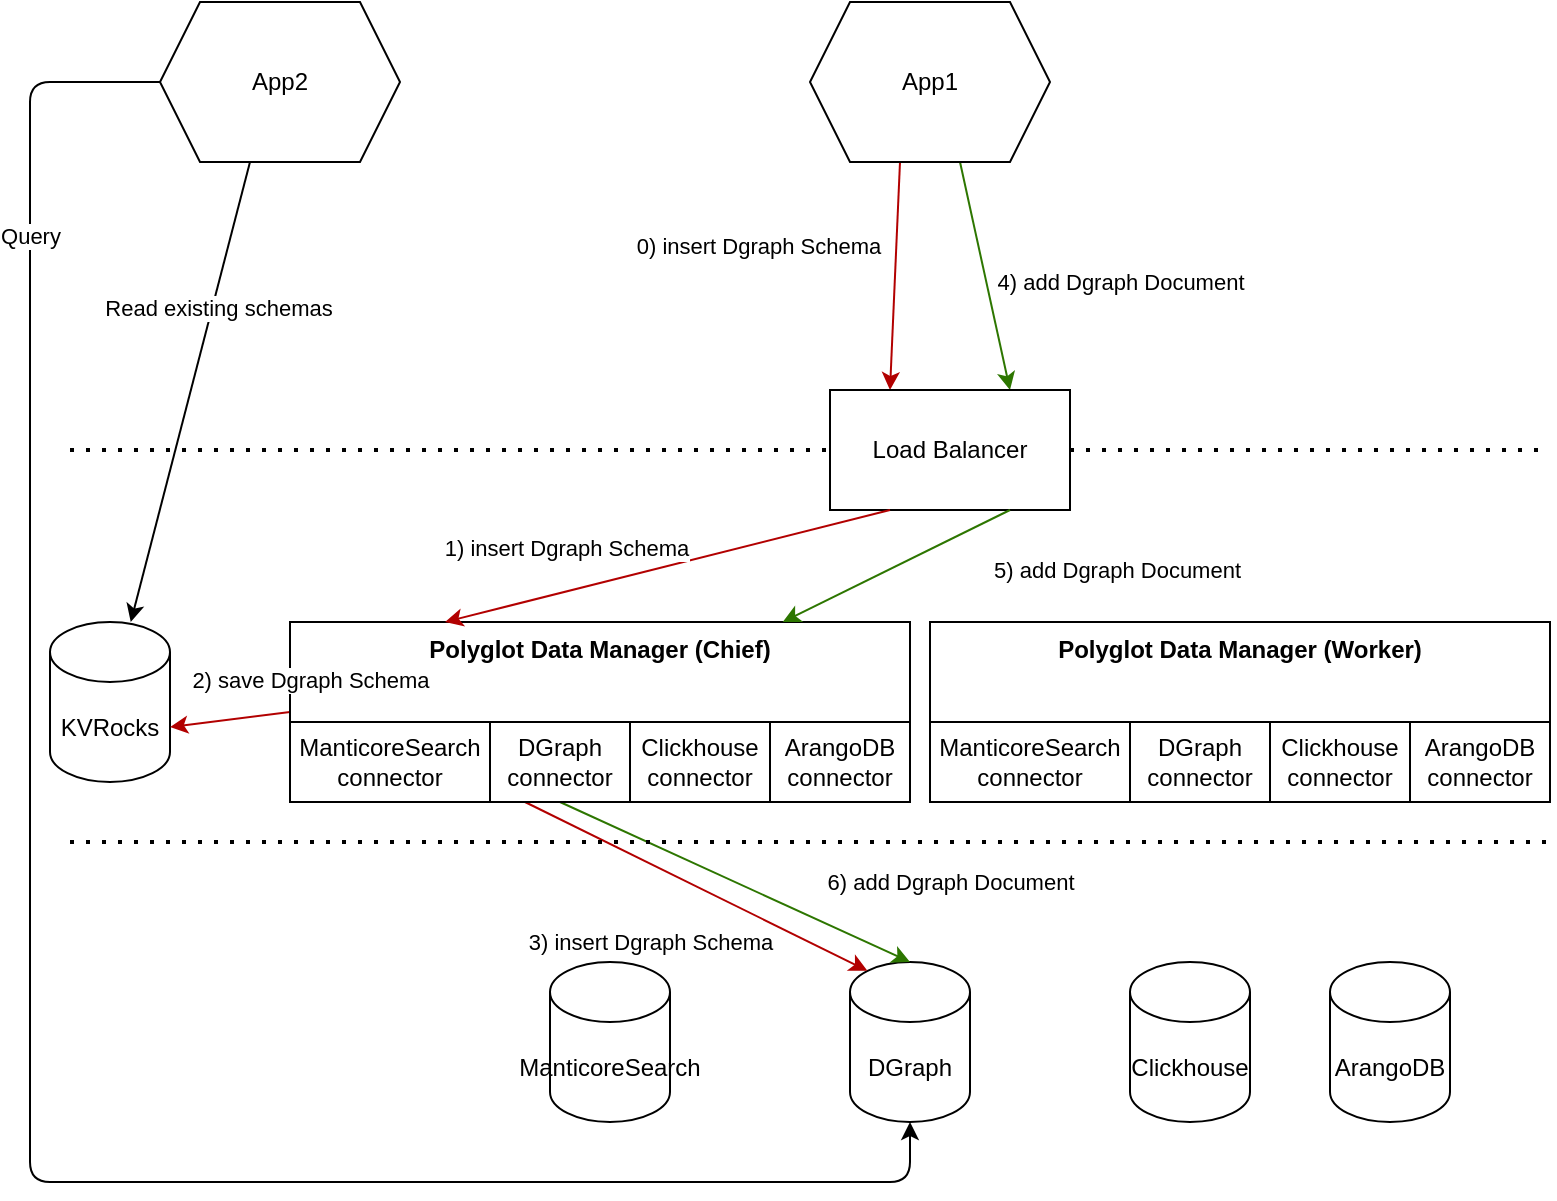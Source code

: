 <mxfile>
    <diagram id="bwxnhTxmDylNp7IjpQdd" name="Page-1">
        <mxGraphModel dx="920" dy="1929" grid="1" gridSize="10" guides="1" tooltips="1" connect="1" arrows="1" fold="1" page="1" pageScale="1" pageWidth="827" pageHeight="1169" background="#ffffff" math="0" shadow="0">
            <root>
                <mxCell id="0"/>
                <mxCell id="1" parent="0"/>
                <mxCell id="22" value="ManticoreSearch" style="shape=cylinder3;whiteSpace=wrap;html=1;boundedLbl=1;backgroundOutline=1;size=15;" parent="1" vertex="1">
                    <mxGeometry x="310" y="50" width="60" height="80" as="geometry"/>
                </mxCell>
                <mxCell id="23" value="DGraph" style="shape=cylinder3;whiteSpace=wrap;html=1;boundedLbl=1;backgroundOutline=1;size=15;" parent="1" vertex="1">
                    <mxGeometry x="460" y="50" width="60" height="80" as="geometry"/>
                </mxCell>
                <mxCell id="26" value="KVRocks" style="shape=cylinder3;whiteSpace=wrap;html=1;boundedLbl=1;backgroundOutline=1;size=15;" parent="1" vertex="1">
                    <mxGeometry x="60" y="-120" width="60" height="80" as="geometry"/>
                </mxCell>
                <mxCell id="27" value="Clickhouse" style="shape=cylinder3;whiteSpace=wrap;html=1;boundedLbl=1;backgroundOutline=1;size=15;" parent="1" vertex="1">
                    <mxGeometry x="600" y="50" width="60" height="80" as="geometry"/>
                </mxCell>
                <mxCell id="40" style="edgeStyle=none;html=1;exitX=0;exitY=0.5;exitDx=0;exitDy=0;entryX=1;entryY=0;entryDx=0;entryDy=52.5;entryPerimeter=0;fillColor=#e51400;strokeColor=#B20000;" parent="1" source="28" target="26" edge="1">
                    <mxGeometry relative="1" as="geometry"/>
                </mxCell>
                <mxCell id="28" value="&lt;b&gt;Polyglot Data Manager (Chief)&lt;/b&gt;" style="rounded=0;whiteSpace=wrap;html=1;verticalAlign=top;" parent="1" vertex="1">
                    <mxGeometry x="180" y="-120" width="310" height="90" as="geometry"/>
                </mxCell>
                <mxCell id="38" style="edgeStyle=none;html=1;exitX=0.375;exitY=1;exitDx=0;exitDy=0;fillColor=#e51400;strokeColor=#B20000;entryX=0.25;entryY=0;entryDx=0;entryDy=0;" parent="1" source="30" target="64" edge="1">
                    <mxGeometry relative="1" as="geometry"/>
                </mxCell>
                <mxCell id="39" value="0) insert Dgraph Schema" style="edgeLabel;html=1;align=center;verticalAlign=middle;resizable=0;points=[];" parent="38" vertex="1" connectable="0">
                    <mxGeometry x="-0.171" y="2" relative="1" as="geometry">
                        <mxPoint x="-71" y="-6" as="offset"/>
                    </mxGeometry>
                </mxCell>
                <mxCell id="42" style="edgeStyle=none;html=1;exitX=0.625;exitY=1;exitDx=0;exitDy=0;entryX=0.75;entryY=0;entryDx=0;entryDy=0;fillColor=#60a917;strokeColor=#2D7600;" parent="1" source="30" target="64" edge="1">
                    <mxGeometry relative="1" as="geometry"/>
                </mxCell>
                <mxCell id="30" value="App1" style="shape=hexagon;perimeter=hexagonPerimeter2;whiteSpace=wrap;html=1;fixedSize=1;" parent="1" vertex="1">
                    <mxGeometry x="440" y="-430" width="120" height="80" as="geometry"/>
                </mxCell>
                <mxCell id="31" value="" style="endArrow=none;dashed=1;html=1;dashPattern=1 3;strokeWidth=2;startArrow=none;" parent="1" source="64" edge="1">
                    <mxGeometry width="50" height="50" relative="1" as="geometry">
                        <mxPoint x="70" y="-160" as="sourcePoint"/>
                        <mxPoint x="810" y="-206" as="targetPoint"/>
                    </mxGeometry>
                </mxCell>
                <mxCell id="32" value="ManticoreSearch connector" style="rounded=0;whiteSpace=wrap;html=1;" parent="1" vertex="1">
                    <mxGeometry x="180" y="-70" width="100" height="40" as="geometry"/>
                </mxCell>
                <mxCell id="36" style="edgeStyle=none;html=1;exitX=0.5;exitY=1;exitDx=0;exitDy=0;entryX=0.5;entryY=0;entryDx=0;entryDy=0;entryPerimeter=0;fillColor=#60a917;strokeColor=#2D7600;" parent="1" source="33" target="23" edge="1">
                    <mxGeometry relative="1" as="geometry"/>
                </mxCell>
                <mxCell id="46" style="edgeStyle=none;html=1;exitX=0.25;exitY=1;exitDx=0;exitDy=0;entryX=0.145;entryY=0;entryDx=0;entryDy=4.35;entryPerimeter=0;fillColor=#e51400;strokeColor=#B20000;" parent="1" source="33" target="23" edge="1">
                    <mxGeometry relative="1" as="geometry"/>
                </mxCell>
                <mxCell id="33" value="DGraph connector" style="rounded=0;whiteSpace=wrap;html=1;" parent="1" vertex="1">
                    <mxGeometry x="280" y="-70" width="70" height="40" as="geometry"/>
                </mxCell>
                <mxCell id="34" value="Clickhouse connector" style="rounded=0;whiteSpace=wrap;html=1;" parent="1" vertex="1">
                    <mxGeometry x="350" y="-70" width="70" height="40" as="geometry"/>
                </mxCell>
                <mxCell id="41" value="2) save Dgraph Schema" style="edgeLabel;html=1;align=center;verticalAlign=middle;resizable=0;points=[];" parent="1" vertex="1" connectable="0">
                    <mxGeometry x="189.996" y="-90.002" as="geometry">
                        <mxPoint y="-1" as="offset"/>
                    </mxGeometry>
                </mxCell>
                <mxCell id="44" value="4) add Dgraph Document" style="edgeLabel;html=1;align=center;verticalAlign=middle;resizable=0;points=[];" parent="1" vertex="1" connectable="0">
                    <mxGeometry x="594.996" y="-290.002" as="geometry"/>
                </mxCell>
                <mxCell id="45" value="6) add Dgraph Document" style="edgeLabel;html=1;align=center;verticalAlign=middle;resizable=0;points=[];" parent="1" vertex="1" connectable="0">
                    <mxGeometry x="509.996" y="9.998" as="geometry"/>
                </mxCell>
                <mxCell id="48" value="3) insert Dgraph Schema" style="text;html=1;align=center;verticalAlign=middle;resizable=0;points=[];autosize=1;strokeColor=none;fillColor=none;fontSize=11;" parent="1" vertex="1">
                    <mxGeometry x="290" y="30" width="140" height="20" as="geometry"/>
                </mxCell>
                <mxCell id="49" value="ArangoDB connector" style="rounded=0;whiteSpace=wrap;html=1;" parent="1" vertex="1">
                    <mxGeometry x="420" y="-70" width="70" height="40" as="geometry"/>
                </mxCell>
                <mxCell id="50" value="ArangoDB" style="shape=cylinder3;whiteSpace=wrap;html=1;boundedLbl=1;backgroundOutline=1;size=15;" parent="1" vertex="1">
                    <mxGeometry x="700" y="50" width="60" height="80" as="geometry"/>
                </mxCell>
                <mxCell id="52" value="" style="endArrow=none;dashed=1;html=1;dashPattern=1 3;strokeWidth=2;" parent="1" edge="1">
                    <mxGeometry width="50" height="50" relative="1" as="geometry">
                        <mxPoint x="70" y="-10" as="sourcePoint"/>
                        <mxPoint x="810" y="-10" as="targetPoint"/>
                    </mxGeometry>
                </mxCell>
                <mxCell id="54" style="edgeStyle=none;html=1;exitX=0;exitY=0.5;exitDx=0;exitDy=0;entryX=0.5;entryY=1;entryDx=0;entryDy=0;entryPerimeter=0;" parent="1" source="53" target="23" edge="1">
                    <mxGeometry relative="1" as="geometry">
                        <mxPoint x="500" y="150" as="targetPoint"/>
                        <Array as="points">
                            <mxPoint x="50" y="-390"/>
                            <mxPoint x="50" y="-290"/>
                            <mxPoint x="50" y="-10"/>
                            <mxPoint x="50" y="160"/>
                            <mxPoint x="336" y="160"/>
                            <mxPoint x="490" y="160"/>
                        </Array>
                    </mxGeometry>
                </mxCell>
                <mxCell id="55" value="Query" style="edgeLabel;html=1;align=center;verticalAlign=middle;resizable=0;points=[];" parent="54" vertex="1" connectable="0">
                    <mxGeometry x="-0.156" relative="1" as="geometry">
                        <mxPoint y="-316" as="offset"/>
                    </mxGeometry>
                </mxCell>
                <mxCell id="57" style="edgeStyle=none;html=1;exitX=0.375;exitY=1;exitDx=0;exitDy=0;" parent="1" source="53" target="26" edge="1">
                    <mxGeometry relative="1" as="geometry"/>
                </mxCell>
                <mxCell id="58" value="Read existing schemas" style="edgeLabel;html=1;align=center;verticalAlign=middle;resizable=0;points=[];" parent="57" vertex="1" connectable="0">
                    <mxGeometry x="-0.371" y="3" relative="1" as="geometry">
                        <mxPoint as="offset"/>
                    </mxGeometry>
                </mxCell>
                <mxCell id="53" value="App2" style="shape=hexagon;perimeter=hexagonPerimeter2;whiteSpace=wrap;html=1;fixedSize=1;" parent="1" vertex="1">
                    <mxGeometry x="115" y="-430" width="120" height="80" as="geometry"/>
                </mxCell>
                <mxCell id="64" value="Load Balancer" style="rounded=0;whiteSpace=wrap;html=1;" parent="1" vertex="1">
                    <mxGeometry x="450" y="-236" width="120" height="60" as="geometry"/>
                </mxCell>
                <mxCell id="65" value="" style="endArrow=none;dashed=1;html=1;dashPattern=1 3;strokeWidth=2;" parent="1" target="64" edge="1">
                    <mxGeometry width="50" height="50" relative="1" as="geometry">
                        <mxPoint x="70" y="-206" as="sourcePoint"/>
                        <mxPoint x="730" y="-206" as="targetPoint"/>
                    </mxGeometry>
                </mxCell>
                <mxCell id="68" style="edgeStyle=none;html=1;exitX=0.25;exitY=1;exitDx=0;exitDy=0;fillColor=#e51400;strokeColor=#B20000;entryX=0.25;entryY=0;entryDx=0;entryDy=0;" parent="1" source="64" target="28" edge="1">
                    <mxGeometry relative="1" as="geometry">
                        <mxPoint x="495" y="-340" as="sourcePoint"/>
                        <mxPoint x="490" y="-226" as="targetPoint"/>
                    </mxGeometry>
                </mxCell>
                <mxCell id="69" value="1) insert Dgraph Schema" style="edgeLabel;html=1;align=center;verticalAlign=middle;resizable=0;points=[];" parent="68" vertex="1" connectable="0">
                    <mxGeometry x="-0.171" y="2" relative="1" as="geometry">
                        <mxPoint x="-71" y="-6" as="offset"/>
                    </mxGeometry>
                </mxCell>
                <mxCell id="73" style="edgeStyle=none;html=1;exitX=0.75;exitY=1;exitDx=0;exitDy=0;fillColor=#60a917;strokeColor=#2D7600;" parent="1" source="64" target="28" edge="1">
                    <mxGeometry relative="1" as="geometry">
                        <mxPoint x="525" y="-340" as="sourcePoint"/>
                        <mxPoint x="550" y="-226" as="targetPoint"/>
                    </mxGeometry>
                </mxCell>
                <mxCell id="74" value="&lt;span style=&quot;color: rgb(0 , 0 , 0) ; font-family: &amp;#34;helvetica&amp;#34; ; font-size: 11px ; font-style: normal ; font-weight: 400 ; letter-spacing: normal ; text-align: center ; text-indent: 0px ; text-transform: none ; word-spacing: 0px ; background-color: rgb(255 , 255 , 255) ; display: inline ; float: none&quot;&gt;5) add Dgraph Document&lt;/span&gt;" style="text;whiteSpace=wrap;html=1;" parent="1" vertex="1">
                    <mxGeometry x="530" y="-160" width="150" height="30" as="geometry"/>
                </mxCell>
                <mxCell id="59" value="&lt;b&gt;Polyglot Data Manager (Worker)&lt;/b&gt;" style="rounded=0;whiteSpace=wrap;html=1;verticalAlign=top;" parent="1" vertex="1">
                    <mxGeometry x="500" y="-120" width="310" height="90" as="geometry"/>
                </mxCell>
                <mxCell id="75" value="ManticoreSearch connector" style="rounded=0;whiteSpace=wrap;html=1;" parent="1" vertex="1">
                    <mxGeometry x="500" y="-70" width="100" height="40" as="geometry"/>
                </mxCell>
                <mxCell id="76" value="DGraph connector" style="rounded=0;whiteSpace=wrap;html=1;" parent="1" vertex="1">
                    <mxGeometry x="600" y="-70" width="70" height="40" as="geometry"/>
                </mxCell>
                <mxCell id="77" value="Clickhouse connector" style="rounded=0;whiteSpace=wrap;html=1;" parent="1" vertex="1">
                    <mxGeometry x="670" y="-70" width="70" height="40" as="geometry"/>
                </mxCell>
                <mxCell id="78" value="ArangoDB connector" style="rounded=0;whiteSpace=wrap;html=1;" parent="1" vertex="1">
                    <mxGeometry x="740" y="-70" width="70" height="40" as="geometry"/>
                </mxCell>
            </root>
        </mxGraphModel>
    </diagram>
</mxfile>